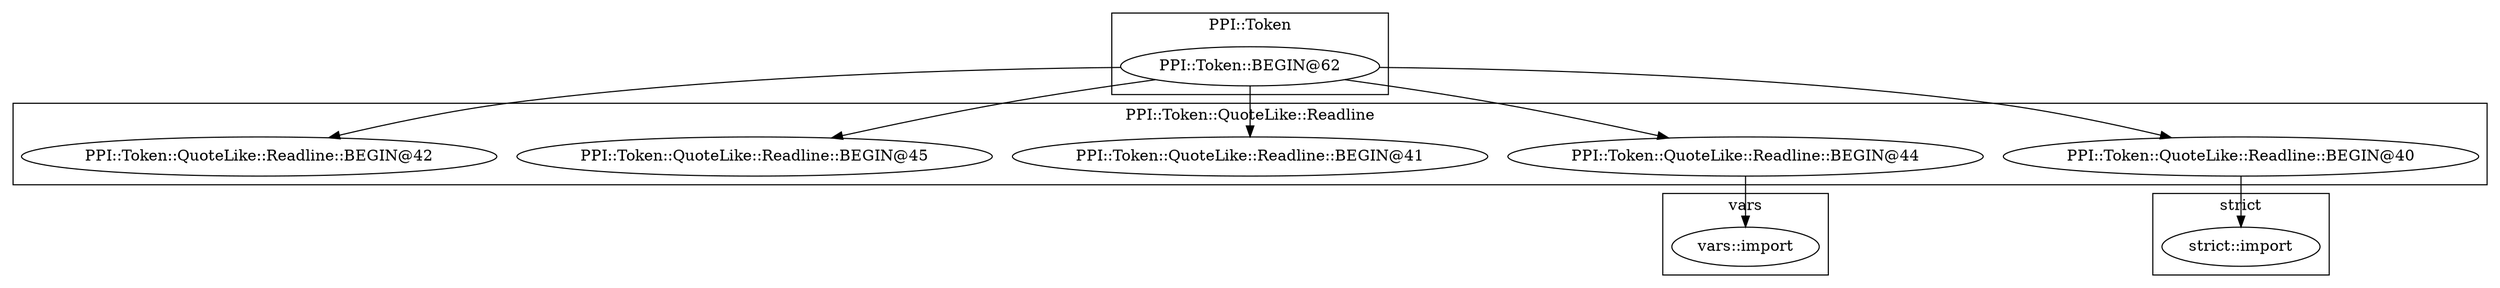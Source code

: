digraph {
graph [overlap=false]
subgraph cluster_PPI_Token {
	label="PPI::Token";
	"PPI::Token::BEGIN@62";
}
subgraph cluster_PPI_Token_QuoteLike_Readline {
	label="PPI::Token::QuoteLike::Readline";
	"PPI::Token::QuoteLike::Readline::BEGIN@44";
	"PPI::Token::QuoteLike::Readline::BEGIN@40";
	"PPI::Token::QuoteLike::Readline::BEGIN@41";
	"PPI::Token::QuoteLike::Readline::BEGIN@45";
	"PPI::Token::QuoteLike::Readline::BEGIN@42";
}
subgraph cluster_vars {
	label="vars";
	"vars::import";
}
subgraph cluster_strict {
	label="strict";
	"strict::import";
}
"PPI::Token::BEGIN@62" -> "PPI::Token::QuoteLike::Readline::BEGIN@41";
"PPI::Token::BEGIN@62" -> "PPI::Token::QuoteLike::Readline::BEGIN@42";
"PPI::Token::QuoteLike::Readline::BEGIN@40" -> "strict::import";
"PPI::Token::BEGIN@62" -> "PPI::Token::QuoteLike::Readline::BEGIN@44";
"PPI::Token::QuoteLike::Readline::BEGIN@44" -> "vars::import";
"PPI::Token::BEGIN@62" -> "PPI::Token::QuoteLike::Readline::BEGIN@40";
"PPI::Token::BEGIN@62" -> "PPI::Token::QuoteLike::Readline::BEGIN@45";
}
